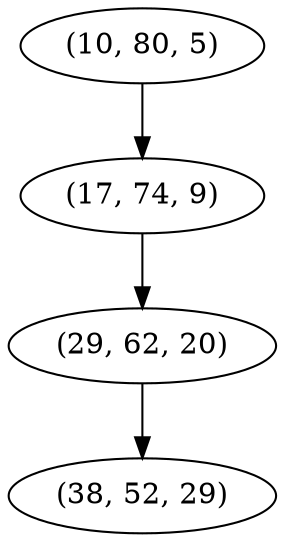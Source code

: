 digraph tree {
    "(10, 80, 5)";
    "(17, 74, 9)";
    "(29, 62, 20)";
    "(38, 52, 29)";
    "(10, 80, 5)" -> "(17, 74, 9)";
    "(17, 74, 9)" -> "(29, 62, 20)";
    "(29, 62, 20)" -> "(38, 52, 29)";
}
